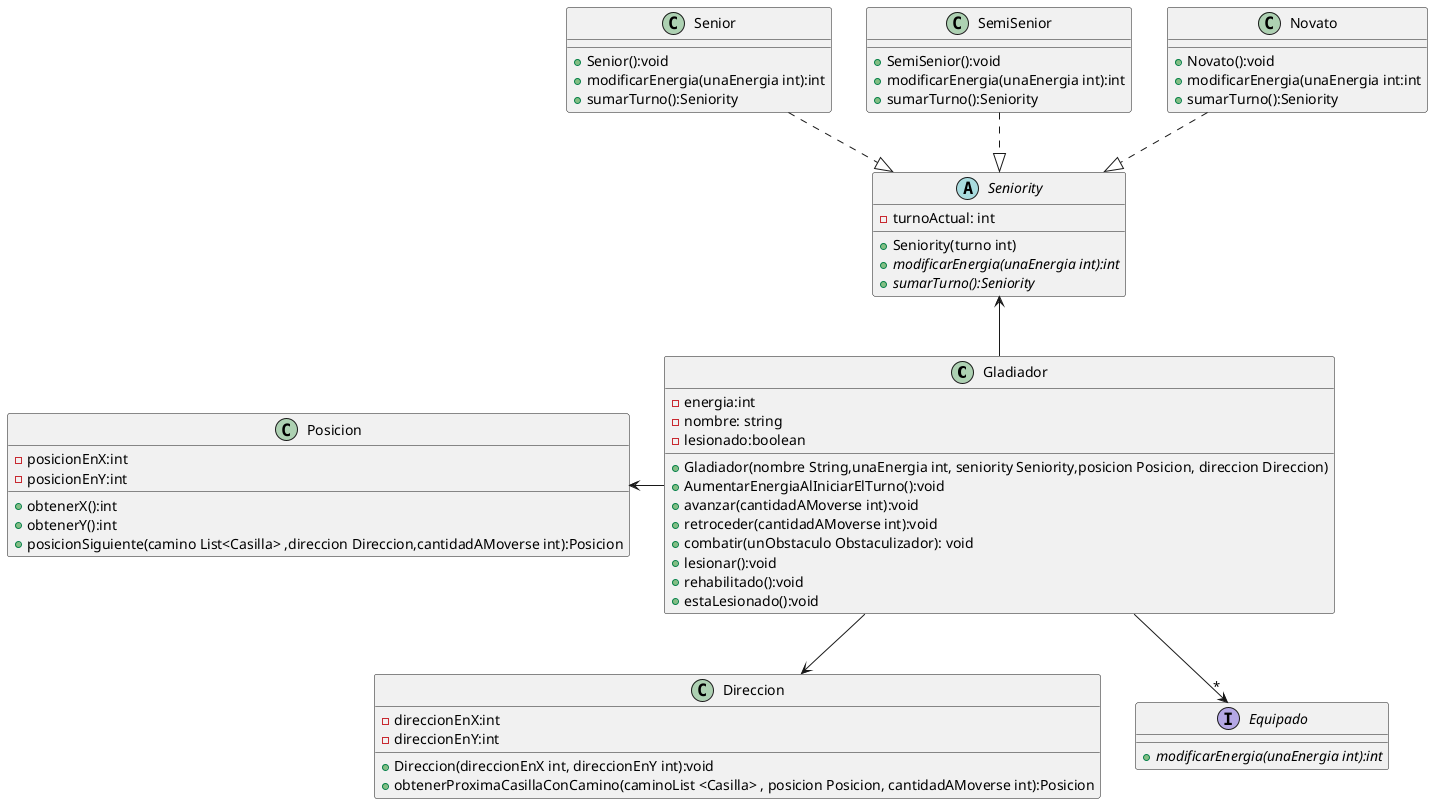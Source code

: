 @startuml
class Gladiador{
    -energia:int
    -nombre: string
    -lesionado:boolean

    +Gladiador(nombre String,unaEnergia int, seniority Seniority,posicion Posicion, direccion Direccion)
    +AumentarEnergiaAlIniciarElTurno():void
    +avanzar(cantidadAMoverse int):void
    +retroceder(cantidadAMoverse int):void
    +combatir(unObstaculo Obstaculizador): void
    +lesionar():void
    +rehabilitado():void
    +estaLesionado():void
}

class Direccion{
    -direccionEnX:int
    -direccionEnY:int
    +Direccion(direccionEnX int, direccionEnY int):void
    +obtenerProximaCasillaConCamino(caminoList <Casilla> , posicion Posicion, cantidadAMoverse int):Posicion
}

class Posicion{
    -posicionEnX:int
    -posicionEnY:int
    +obtenerX():int
    +obtenerY():int
    +posicionSiguiente(camino List<Casilla> ,direccion Direccion,cantidadAMoverse int):Posicion
}

abstract class Seniority{
    -turnoActual: int
    +Seniority(turno int)
    +{abstract}modificarEnergia(unaEnergia int):int
    +{abstract}sumarTurno():Seniority
}

class Novato{
    +Novato():void
    +modificarEnergia(unaEnergia int:int
    +sumarTurno():Seniority
}
class SemiSenior{
    +SemiSenior():void
    +modificarEnergia(unaEnergia int):int
    +sumarTurno():Seniority
}

class Senior{
    +Senior():void
    +modificarEnergia(unaEnergia int):int
    +sumarTurno():Seniority
}

interface Equipado{
    +{abstract}modificarEnergia(unaEnergia int):int
}

Seniority <|.up. Novato
Seniority <|.up. SemiSenior
Seniority <|.up. Senior

Gladiador -->"*"Equipado
Gladiador -up->Seniority
Gladiador -down-> Direccion
Gladiador -left-> Posicion


@enduml